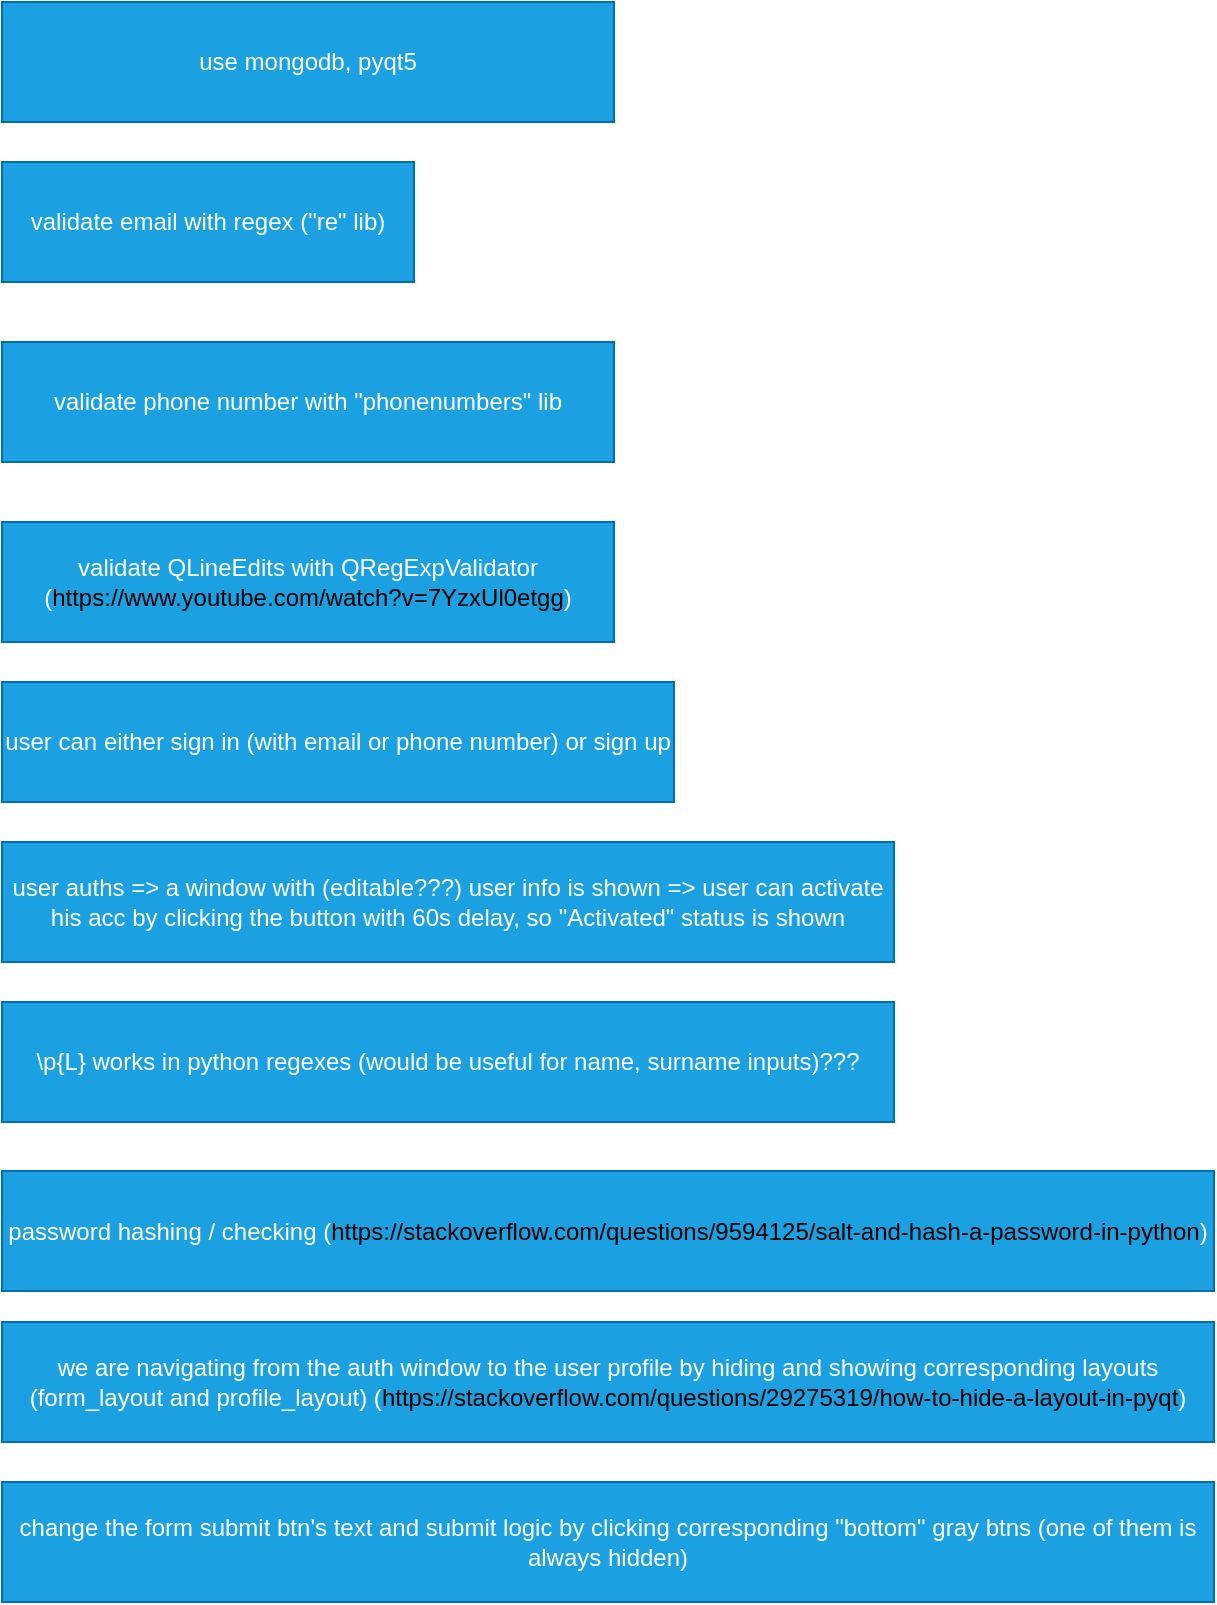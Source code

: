 <mxfile version="26.1.0">
  <diagram name="Страница — 1" id="3xjqtm19Wbulf4taEKGT">
    <mxGraphModel dx="880" dy="468" grid="1" gridSize="10" guides="1" tooltips="1" connect="1" arrows="1" fold="1" page="1" pageScale="1" pageWidth="827" pageHeight="1169" math="0" shadow="0">
      <root>
        <mxCell id="0" />
        <mxCell id="1" parent="0" />
        <mxCell id="H3CZn5bD057ALre-hYYf-1" value="validate email with regex (&quot;re&quot; lib)" style="rounded=0;whiteSpace=wrap;html=1;fillColor=#1ba1e2;fontColor=#ffffff;strokeColor=#006EAF;" parent="1" vertex="1">
          <mxGeometry x="294" y="80" width="206" height="60" as="geometry" />
        </mxCell>
        <mxCell id="H3CZn5bD057ALre-hYYf-2" value="validate phone number with &quot;phonenumbers&quot; lib" style="rounded=0;whiteSpace=wrap;html=1;fillColor=#1ba1e2;fontColor=#ffffff;strokeColor=#006EAF;" parent="1" vertex="1">
          <mxGeometry x="294" y="170" width="306" height="60" as="geometry" />
        </mxCell>
        <mxCell id="H3CZn5bD057ALre-hYYf-3" value="use mongodb, pyqt5" style="rounded=0;whiteSpace=wrap;html=1;fillColor=#1ba1e2;fontColor=#ffffff;strokeColor=#006EAF;" parent="1" vertex="1">
          <mxGeometry x="294" width="306" height="60" as="geometry" />
        </mxCell>
        <mxCell id="H3CZn5bD057ALre-hYYf-4" value="validate QLineEdits with&amp;nbsp;QRegExpValidator (&lt;font style=&quot;color: light-dark(rgb(0, 0, 0), rgb(0, 33, 255));&quot;&gt;https://www.youtube.com/watch?v=7YzxUl0etgg&lt;/font&gt;)" style="rounded=0;whiteSpace=wrap;html=1;fillColor=#1ba1e2;fontColor=#ffffff;strokeColor=#006EAF;" parent="1" vertex="1">
          <mxGeometry x="294" y="260" width="306" height="60" as="geometry" />
        </mxCell>
        <mxCell id="H3CZn5bD057ALre-hYYf-5" value="user can either sign in (with email or phone number) or sign up" style="rounded=0;whiteSpace=wrap;html=1;fillColor=#1ba1e2;fontColor=#ffffff;strokeColor=#006EAF;" parent="1" vertex="1">
          <mxGeometry x="294" y="340" width="336" height="60" as="geometry" />
        </mxCell>
        <mxCell id="H3CZn5bD057ALre-hYYf-6" value="user auths =&amp;gt; a window with (editable???) user info is shown =&amp;gt; user can activate his acc by clicking the button with 60s delay, so &quot;Activated&quot; status is shown" style="rounded=0;whiteSpace=wrap;html=1;fillColor=#1ba1e2;fontColor=#ffffff;strokeColor=#006EAF;" parent="1" vertex="1">
          <mxGeometry x="294" y="420" width="446" height="60" as="geometry" />
        </mxCell>
        <mxCell id="C4_pyHaCY4V-SN10agdB-1" value="\p{L} works in python regexes (would be useful for name, surname inputs)???" style="rounded=0;whiteSpace=wrap;html=1;fillColor=#1ba1e2;fontColor=#ffffff;strokeColor=#006EAF;" parent="1" vertex="1">
          <mxGeometry x="294" y="500" width="446" height="60" as="geometry" />
        </mxCell>
        <mxCell id="C4_pyHaCY4V-SN10agdB-2" value="password hashing / checking (&lt;font style=&quot;color: light-dark(rgb(0, 0, 0), rgb(12, 69, 255));&quot;&gt;https://stackoverflow.com/questions/9594125/salt-and-hash-a-password-in-python&lt;/font&gt;)" style="rounded=0;whiteSpace=wrap;html=1;fillColor=#1ba1e2;fontColor=#ffffff;strokeColor=#006EAF;" parent="1" vertex="1">
          <mxGeometry x="294" y="584.5" width="606" height="60" as="geometry" />
        </mxCell>
        <mxCell id="W-xjcNWioluh_TjxjHAI-1" value="we are navigating from the auth window to the user profile by hiding and showing corresponding layouts (form_layout and profile_layout) (&lt;font style=&quot;color: light-dark(rgb(0, 0, 0), rgb(10, 2, 255));&quot;&gt;https://stackoverflow.com/questions/29275319/how-to-hide-a-layout-in-pyqt&lt;/font&gt;)" style="rounded=0;whiteSpace=wrap;html=1;fillColor=#1ba1e2;fontColor=#ffffff;strokeColor=#006EAF;" vertex="1" parent="1">
          <mxGeometry x="294" y="660" width="606" height="60" as="geometry" />
        </mxCell>
        <mxCell id="W-xjcNWioluh_TjxjHAI-2" value="change the form submit btn&#39;s text and submit logic by clicking corresponding &quot;bottom&quot; gray btns (one of them is always hidden)" style="rounded=0;whiteSpace=wrap;html=1;fillColor=#1ba1e2;fontColor=#ffffff;strokeColor=#006EAF;" vertex="1" parent="1">
          <mxGeometry x="294" y="740" width="606" height="60" as="geometry" />
        </mxCell>
      </root>
    </mxGraphModel>
  </diagram>
</mxfile>
